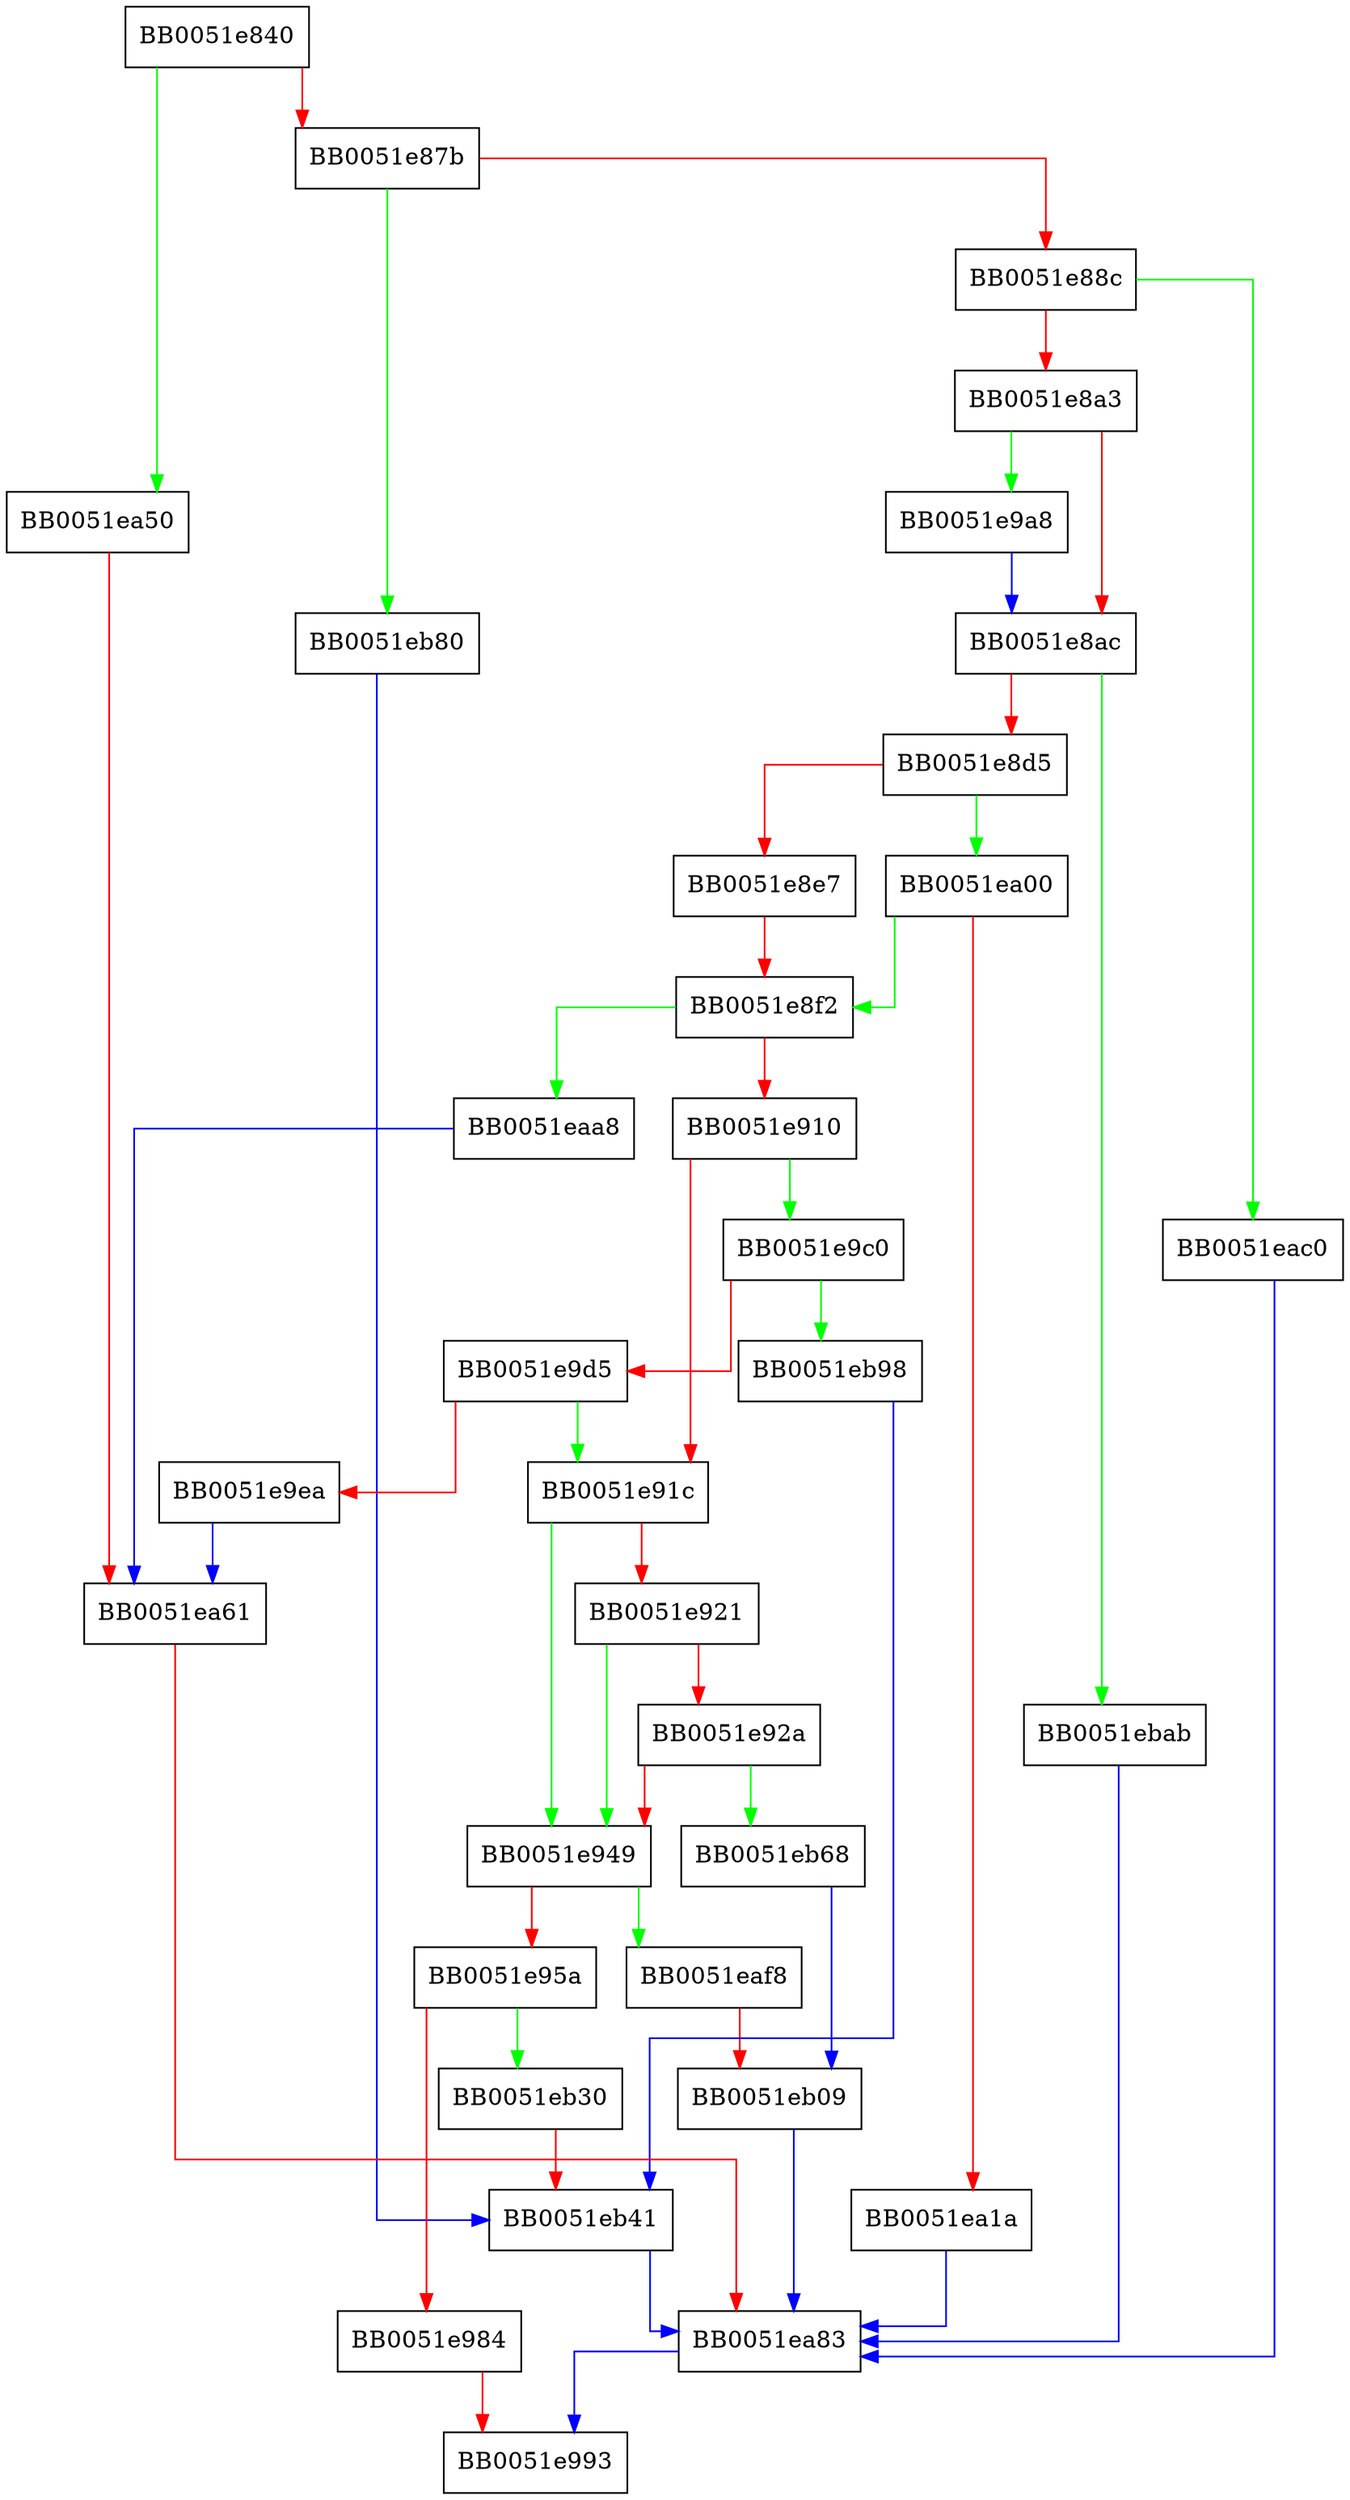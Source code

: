 digraph PKCS5_pbkdf2_set_ex {
  node [shape="box"];
  graph [splines=ortho];
  BB0051e840 -> BB0051ea50 [color="green"];
  BB0051e840 -> BB0051e87b [color="red"];
  BB0051e87b -> BB0051eb80 [color="green"];
  BB0051e87b -> BB0051e88c [color="red"];
  BB0051e88c -> BB0051eac0 [color="green"];
  BB0051e88c -> BB0051e8a3 [color="red"];
  BB0051e8a3 -> BB0051e9a8 [color="green"];
  BB0051e8a3 -> BB0051e8ac [color="red"];
  BB0051e8ac -> BB0051ebab [color="green"];
  BB0051e8ac -> BB0051e8d5 [color="red"];
  BB0051e8d5 -> BB0051ea00 [color="green"];
  BB0051e8d5 -> BB0051e8e7 [color="red"];
  BB0051e8e7 -> BB0051e8f2 [color="red"];
  BB0051e8f2 -> BB0051eaa8 [color="green"];
  BB0051e8f2 -> BB0051e910 [color="red"];
  BB0051e910 -> BB0051e9c0 [color="green"];
  BB0051e910 -> BB0051e91c [color="red"];
  BB0051e91c -> BB0051e949 [color="green"];
  BB0051e91c -> BB0051e921 [color="red"];
  BB0051e921 -> BB0051e949 [color="green"];
  BB0051e921 -> BB0051e92a [color="red"];
  BB0051e92a -> BB0051eb68 [color="green"];
  BB0051e92a -> BB0051e949 [color="red"];
  BB0051e949 -> BB0051eaf8 [color="green"];
  BB0051e949 -> BB0051e95a [color="red"];
  BB0051e95a -> BB0051eb30 [color="green"];
  BB0051e95a -> BB0051e984 [color="red"];
  BB0051e984 -> BB0051e993 [color="red"];
  BB0051e9a8 -> BB0051e8ac [color="blue"];
  BB0051e9c0 -> BB0051eb98 [color="green"];
  BB0051e9c0 -> BB0051e9d5 [color="red"];
  BB0051e9d5 -> BB0051e91c [color="green"];
  BB0051e9d5 -> BB0051e9ea [color="red"];
  BB0051e9ea -> BB0051ea61 [color="blue"];
  BB0051ea00 -> BB0051e8f2 [color="green"];
  BB0051ea00 -> BB0051ea1a [color="red"];
  BB0051ea1a -> BB0051ea83 [color="blue"];
  BB0051ea50 -> BB0051ea61 [color="red"];
  BB0051ea61 -> BB0051ea83 [color="red"];
  BB0051ea83 -> BB0051e993 [color="blue"];
  BB0051eaa8 -> BB0051ea61 [color="blue"];
  BB0051eac0 -> BB0051ea83 [color="blue"];
  BB0051eaf8 -> BB0051eb09 [color="red"];
  BB0051eb09 -> BB0051ea83 [color="blue"];
  BB0051eb30 -> BB0051eb41 [color="red"];
  BB0051eb41 -> BB0051ea83 [color="blue"];
  BB0051eb68 -> BB0051eb09 [color="blue"];
  BB0051eb80 -> BB0051eb41 [color="blue"];
  BB0051eb98 -> BB0051eb41 [color="blue"];
  BB0051ebab -> BB0051ea83 [color="blue"];
}